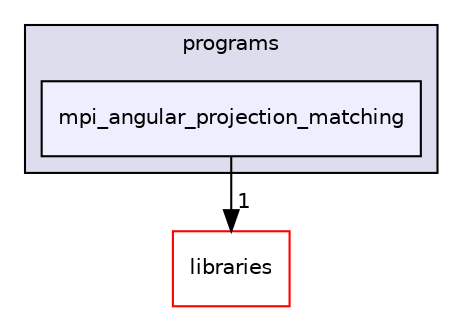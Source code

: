 digraph "xmipp/applications/programs/mpi_angular_projection_matching" {
  compound=true
  node [ fontsize="10", fontname="Helvetica"];
  edge [ labelfontsize="10", labelfontname="Helvetica"];
  subgraph clusterdir_592b16dc4070b933e5655da2b0d20bbb {
    graph [ bgcolor="#ddddee", pencolor="black", label="programs" fontname="Helvetica", fontsize="10", URL="dir_592b16dc4070b933e5655da2b0d20bbb.html"]
  dir_2ba99123757595d603b2edb45b632eb6 [shape=box, label="mpi_angular_projection_matching", style="filled", fillcolor="#eeeeff", pencolor="black", URL="dir_2ba99123757595d603b2edb45b632eb6.html"];
  }
  dir_29dba3f3840f20df3b04d1972e99046b [shape=box label="libraries" fillcolor="white" style="filled" color="red" URL="dir_29dba3f3840f20df3b04d1972e99046b.html"];
  dir_2ba99123757595d603b2edb45b632eb6->dir_29dba3f3840f20df3b04d1972e99046b [headlabel="1", labeldistance=1.5 headhref="dir_000127_000091.html"];
}
